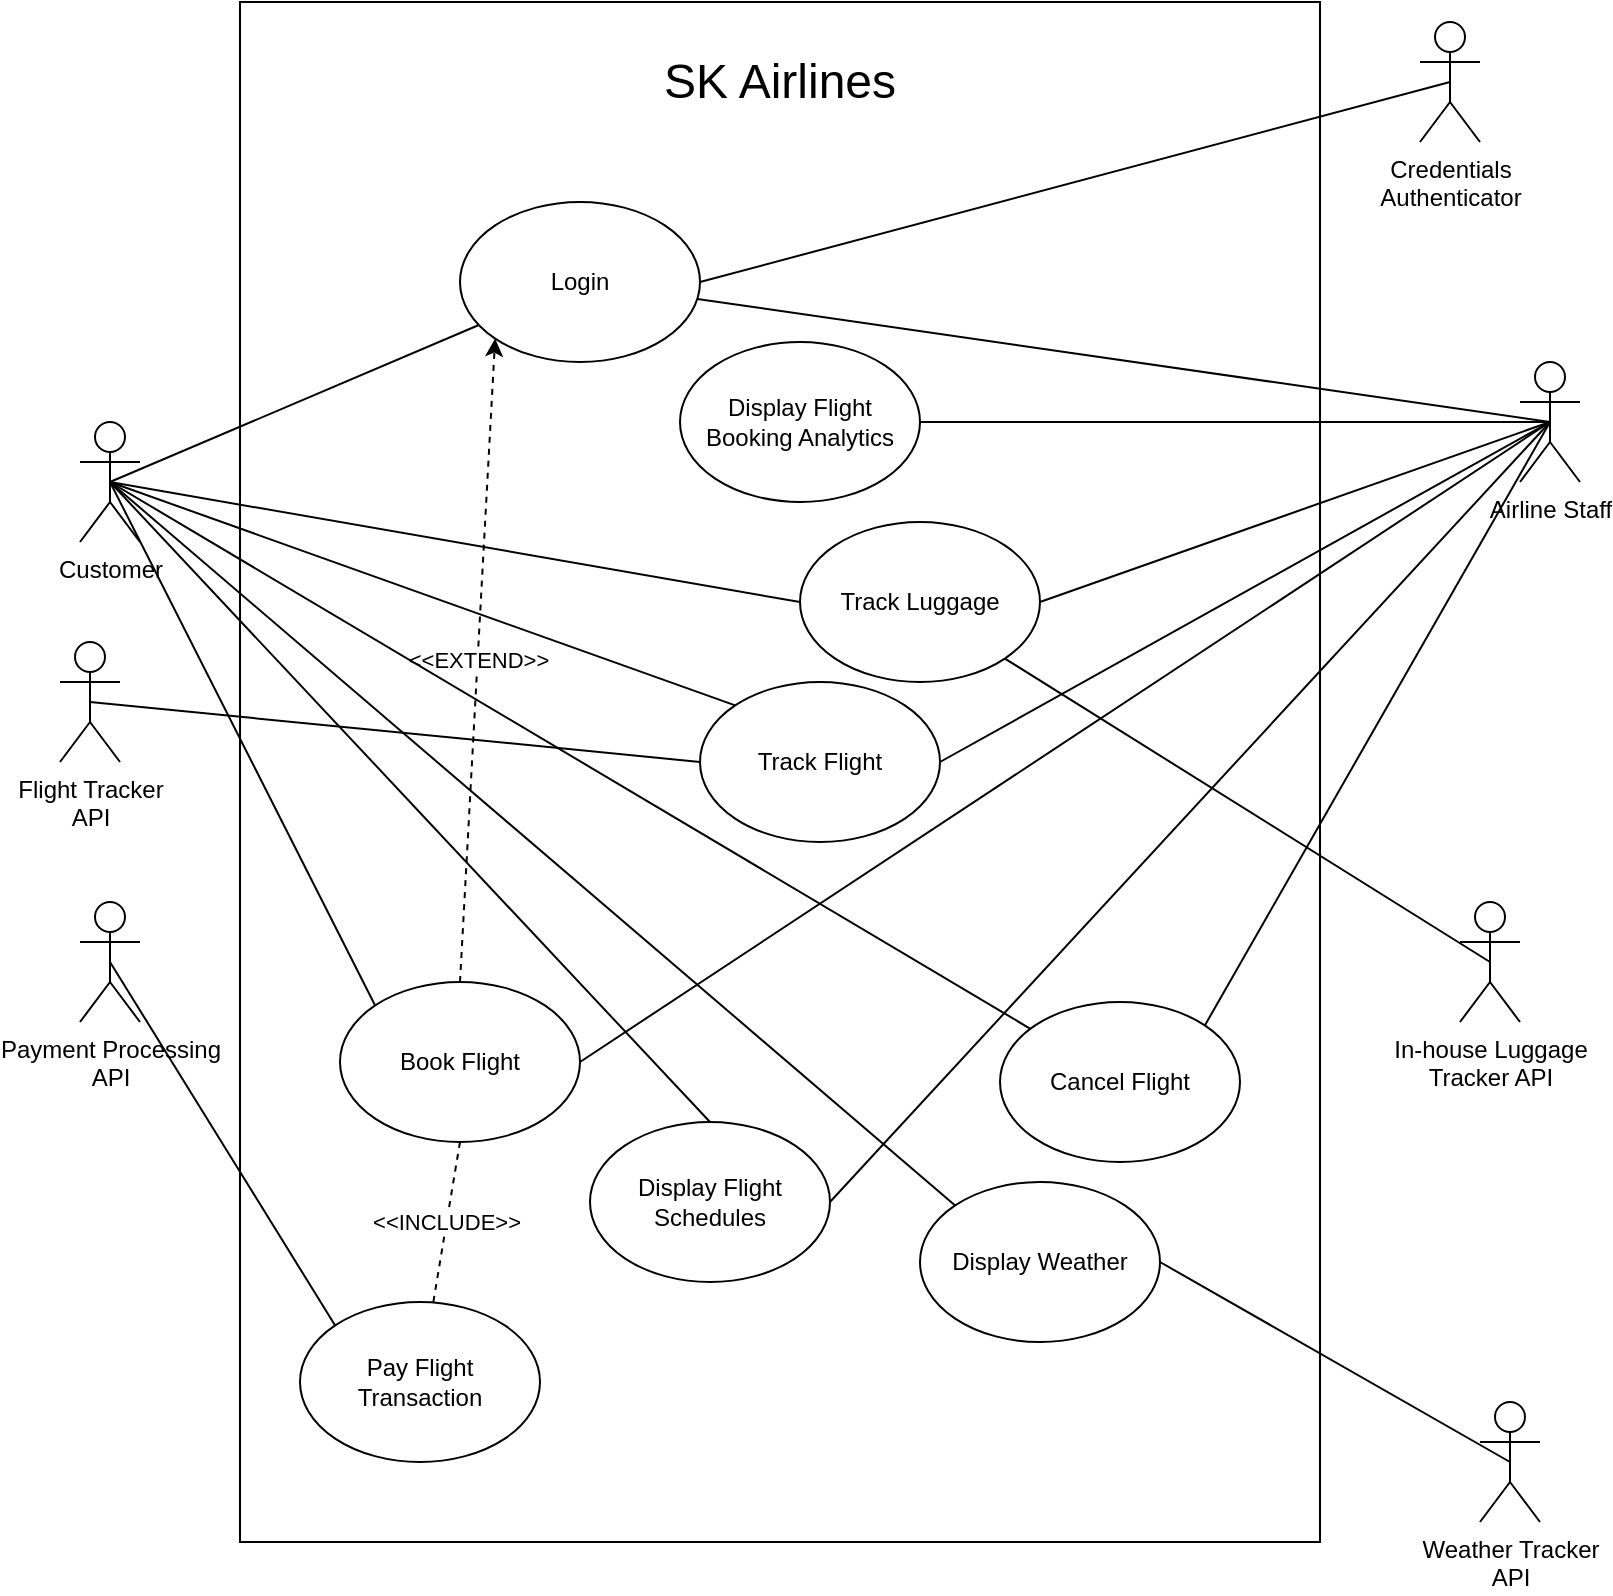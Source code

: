 <mxfile version="21.6.1" type="github">
  <diagram name="Page-1" id="8mqrGvHcFEWJXJVBc4Tt">
    <mxGraphModel dx="1500" dy="824" grid="1" gridSize="10" guides="1" tooltips="1" connect="1" arrows="1" fold="1" page="1" pageScale="1" pageWidth="850" pageHeight="1100" math="0" shadow="0">
      <root>
        <mxCell id="0" />
        <mxCell id="1" parent="0" />
        <mxCell id="418GbzC-R1QBylqEbf2J-47" value="" style="rounded=0;whiteSpace=wrap;html=1;fontStyle=1" parent="1" vertex="1">
          <mxGeometry x="130" y="140" width="540" height="770" as="geometry" />
        </mxCell>
        <mxCell id="418GbzC-R1QBylqEbf2J-10" value="Login" style="ellipse;whiteSpace=wrap;html=1;" parent="1" vertex="1">
          <mxGeometry x="240" y="240" width="120" height="80" as="geometry" />
        </mxCell>
        <mxCell id="ufkjEo-YJ6Al1PabEAxm-11" value="&amp;lt;&amp;lt;INCLUDE&amp;gt;&amp;gt;" style="rounded=0;orthogonalLoop=1;jettySize=auto;html=1;exitX=0.5;exitY=1;exitDx=0;exitDy=0;endArrow=none;endFill=0;dashed=1;" parent="1" source="418GbzC-R1QBylqEbf2J-12" target="418GbzC-R1QBylqEbf2J-15" edge="1">
          <mxGeometry relative="1" as="geometry" />
        </mxCell>
        <mxCell id="ufkjEo-YJ6Al1PabEAxm-16" value="&amp;lt;&amp;lt;EXTEND&amp;gt;&amp;gt;" style="rounded=0;orthogonalLoop=1;jettySize=auto;html=1;exitX=0.5;exitY=0;exitDx=0;exitDy=0;entryX=0;entryY=1;entryDx=0;entryDy=0;dashed=1;" parent="1" source="418GbzC-R1QBylqEbf2J-12" target="418GbzC-R1QBylqEbf2J-10" edge="1">
          <mxGeometry relative="1" as="geometry" />
        </mxCell>
        <mxCell id="418GbzC-R1QBylqEbf2J-12" value="Book Flight" style="ellipse;whiteSpace=wrap;html=1;" parent="1" vertex="1">
          <mxGeometry x="180" y="630" width="120" height="80" as="geometry" />
        </mxCell>
        <mxCell id="ufkjEo-YJ6Al1PabEAxm-8" style="rounded=0;orthogonalLoop=1;jettySize=auto;html=1;exitX=0;exitY=0;exitDx=0;exitDy=0;entryX=0.5;entryY=0.5;entryDx=0;entryDy=0;endArrow=none;endFill=0;entryPerimeter=0;" parent="1" source="418GbzC-R1QBylqEbf2J-14" target="418GbzC-R1QBylqEbf2J-21" edge="1">
          <mxGeometry relative="1" as="geometry" />
        </mxCell>
        <mxCell id="418GbzC-R1QBylqEbf2J-14" value="Track Flight" style="ellipse;whiteSpace=wrap;html=1;" parent="1" vertex="1">
          <mxGeometry x="360" y="480" width="120" height="80" as="geometry" />
        </mxCell>
        <mxCell id="418GbzC-R1QBylqEbf2J-15" value="Pay Flight Transaction" style="ellipse;whiteSpace=wrap;html=1;" parent="1" vertex="1">
          <mxGeometry x="160" y="790" width="120" height="80" as="geometry" />
        </mxCell>
        <mxCell id="ufkjEo-YJ6Al1PabEAxm-7" style="rounded=0;orthogonalLoop=1;jettySize=auto;html=1;endArrow=none;endFill=0;entryX=0.5;entryY=0.5;entryDx=0;entryDy=0;entryPerimeter=0;" parent="1" source="418GbzC-R1QBylqEbf2J-16" target="418GbzC-R1QBylqEbf2J-21" edge="1">
          <mxGeometry relative="1" as="geometry" />
        </mxCell>
        <mxCell id="418GbzC-R1QBylqEbf2J-16" value="Cancel Flight" style="ellipse;whiteSpace=wrap;html=1;" parent="1" vertex="1">
          <mxGeometry x="510" y="640" width="120" height="80" as="geometry" />
        </mxCell>
        <mxCell id="418GbzC-R1QBylqEbf2J-19" value="Display Flight Booking Analytics" style="ellipse;whiteSpace=wrap;html=1;" parent="1" vertex="1">
          <mxGeometry x="350" y="310" width="120" height="80" as="geometry" />
        </mxCell>
        <mxCell id="ufkjEo-YJ6Al1PabEAxm-10" style="rounded=0;orthogonalLoop=1;jettySize=auto;html=1;exitX=0.5;exitY=0;exitDx=0;exitDy=0;endArrow=none;endFill=0;entryX=0.5;entryY=0.5;entryDx=0;entryDy=0;entryPerimeter=0;" parent="1" source="418GbzC-R1QBylqEbf2J-20" target="418GbzC-R1QBylqEbf2J-21" edge="1">
          <mxGeometry relative="1" as="geometry" />
        </mxCell>
        <mxCell id="418GbzC-R1QBylqEbf2J-20" value="Display Flight Schedules" style="ellipse;whiteSpace=wrap;html=1;" parent="1" vertex="1">
          <mxGeometry x="305" y="700" width="120" height="80" as="geometry" />
        </mxCell>
        <mxCell id="ufkjEo-YJ6Al1PabEAxm-14" style="rounded=0;orthogonalLoop=1;jettySize=auto;html=1;exitX=0.5;exitY=0.5;exitDx=0;exitDy=0;exitPerimeter=0;endArrow=none;endFill=0;" parent="1" source="418GbzC-R1QBylqEbf2J-21" target="418GbzC-R1QBylqEbf2J-10" edge="1">
          <mxGeometry relative="1" as="geometry" />
        </mxCell>
        <mxCell id="ufkjEo-YJ6Al1PabEAxm-15" style="rounded=0;orthogonalLoop=1;jettySize=auto;html=1;exitX=0.5;exitY=0.5;exitDx=0;exitDy=0;exitPerimeter=0;entryX=0;entryY=0;entryDx=0;entryDy=0;endArrow=none;endFill=0;" parent="1" source="418GbzC-R1QBylqEbf2J-21" target="418GbzC-R1QBylqEbf2J-12" edge="1">
          <mxGeometry relative="1" as="geometry" />
        </mxCell>
        <mxCell id="418GbzC-R1QBylqEbf2J-21" value="Customer" style="shape=umlActor;verticalLabelPosition=bottom;verticalAlign=top;html=1;outlineConnect=0;" parent="1" vertex="1">
          <mxGeometry x="50" y="350" width="30" height="60" as="geometry" />
        </mxCell>
        <mxCell id="ufkjEo-YJ6Al1PabEAxm-18" style="rounded=0;orthogonalLoop=1;jettySize=auto;html=1;exitX=0.5;exitY=0.5;exitDx=0;exitDy=0;exitPerimeter=0;endArrow=none;endFill=0;" parent="1" source="418GbzC-R1QBylqEbf2J-41" target="418GbzC-R1QBylqEbf2J-10" edge="1">
          <mxGeometry relative="1" as="geometry" />
        </mxCell>
        <mxCell id="ufkjEo-YJ6Al1PabEAxm-23" style="rounded=0;orthogonalLoop=1;jettySize=auto;html=1;exitX=0.5;exitY=0.5;exitDx=0;exitDy=0;exitPerimeter=0;endArrow=none;endFill=0;" parent="1" source="418GbzC-R1QBylqEbf2J-41" target="418GbzC-R1QBylqEbf2J-19" edge="1">
          <mxGeometry relative="1" as="geometry">
            <mxPoint x="552.426" y="391.716" as="targetPoint" />
          </mxGeometry>
        </mxCell>
        <mxCell id="418GbzC-R1QBylqEbf2J-41" value="Airline Staff" style="shape=umlActor;verticalLabelPosition=bottom;verticalAlign=top;html=1;outlineConnect=0;" parent="1" vertex="1">
          <mxGeometry x="770" y="320" width="30" height="60" as="geometry" />
        </mxCell>
        <mxCell id="418GbzC-R1QBylqEbf2J-48" value="&lt;font style=&quot;font-size: 24px;&quot;&gt;SK Airlines&lt;/font&gt;" style="text;html=1;strokeColor=none;fillColor=none;align=center;verticalAlign=middle;whiteSpace=wrap;rounded=0;" parent="1" vertex="1">
          <mxGeometry x="335" y="165" width="130" height="30" as="geometry" />
        </mxCell>
        <mxCell id="ufkjEo-YJ6Al1PabEAxm-17" style="rounded=0;orthogonalLoop=1;jettySize=auto;html=1;exitX=0.5;exitY=0.5;exitDx=0;exitDy=0;exitPerimeter=0;entryX=1;entryY=0.5;entryDx=0;entryDy=0;endArrow=none;endFill=0;" parent="1" source="XhT_t0hZH7w9sqAJMHFw-1" target="418GbzC-R1QBylqEbf2J-10" edge="1">
          <mxGeometry relative="1" as="geometry" />
        </mxCell>
        <mxCell id="XhT_t0hZH7w9sqAJMHFw-1" value="Credentials&lt;br&gt;Authenticator" style="shape=umlActor;verticalLabelPosition=bottom;verticalAlign=top;html=1;outlineConnect=0;" parent="1" vertex="1">
          <mxGeometry x="720" y="150" width="30" height="60" as="geometry" />
        </mxCell>
        <mxCell id="ufkjEo-YJ6Al1PabEAxm-27" style="rounded=0;orthogonalLoop=1;jettySize=auto;html=1;exitX=0.5;exitY=0.5;exitDx=0;exitDy=0;exitPerimeter=0;entryX=0;entryY=0;entryDx=0;entryDy=0;endArrow=none;endFill=0;" parent="1" source="XhT_t0hZH7w9sqAJMHFw-3" target="418GbzC-R1QBylqEbf2J-15" edge="1">
          <mxGeometry relative="1" as="geometry" />
        </mxCell>
        <mxCell id="XhT_t0hZH7w9sqAJMHFw-3" value="Payment Processing&lt;br&gt;API" style="shape=umlActor;verticalLabelPosition=bottom;verticalAlign=top;html=1;outlineConnect=0;" parent="1" vertex="1">
          <mxGeometry x="50" y="590" width="30" height="60" as="geometry" />
        </mxCell>
        <mxCell id="ufkjEo-YJ6Al1PabEAxm-22" style="rounded=0;orthogonalLoop=1;jettySize=auto;html=1;exitX=0.5;exitY=0.5;exitDx=0;exitDy=0;exitPerimeter=0;endArrow=none;endFill=0;entryX=0;entryY=0.5;entryDx=0;entryDy=0;" parent="1" source="XhT_t0hZH7w9sqAJMHFw-7" target="418GbzC-R1QBylqEbf2J-14" edge="1">
          <mxGeometry relative="1" as="geometry" />
        </mxCell>
        <mxCell id="XhT_t0hZH7w9sqAJMHFw-7" value="Flight Tracker&lt;br&gt;API" style="shape=umlActor;verticalLabelPosition=bottom;verticalAlign=top;html=1;outlineConnect=0;" parent="1" vertex="1">
          <mxGeometry x="40" y="460" width="30" height="60" as="geometry" />
        </mxCell>
        <mxCell id="ufkjEo-YJ6Al1PabEAxm-9" style="rounded=0;orthogonalLoop=1;jettySize=auto;html=1;exitX=0;exitY=0.5;exitDx=0;exitDy=0;entryX=0.5;entryY=0.5;entryDx=0;entryDy=0;endArrow=none;endFill=0;entryPerimeter=0;" parent="1" source="ufkjEo-YJ6Al1PabEAxm-6" target="418GbzC-R1QBylqEbf2J-21" edge="1">
          <mxGeometry relative="1" as="geometry" />
        </mxCell>
        <mxCell id="ufkjEo-YJ6Al1PabEAxm-6" value="Track Luggage" style="ellipse;whiteSpace=wrap;html=1;" parent="1" vertex="1">
          <mxGeometry x="410" y="400" width="120" height="80" as="geometry" />
        </mxCell>
        <mxCell id="ufkjEo-YJ6Al1PabEAxm-29" style="rounded=0;orthogonalLoop=1;jettySize=auto;html=1;exitX=0.5;exitY=0.5;exitDx=0;exitDy=0;exitPerimeter=0;entryX=1;entryY=1;entryDx=0;entryDy=0;endArrow=none;endFill=0;" parent="1" source="ufkjEo-YJ6Al1PabEAxm-28" target="ufkjEo-YJ6Al1PabEAxm-6" edge="1">
          <mxGeometry relative="1" as="geometry" />
        </mxCell>
        <mxCell id="ufkjEo-YJ6Al1PabEAxm-28" value="In-house Luggage&lt;br&gt;Tracker API" style="shape=umlActor;verticalLabelPosition=bottom;verticalAlign=top;html=1;outlineConnect=0;" parent="1" vertex="1">
          <mxGeometry x="740" y="590" width="30" height="60" as="geometry" />
        </mxCell>
        <mxCell id="ufkjEo-YJ6Al1PabEAxm-38" style="rounded=0;orthogonalLoop=1;jettySize=auto;html=1;exitX=0.5;exitY=0.5;exitDx=0;exitDy=0;exitPerimeter=0;entryX=1;entryY=0.5;entryDx=0;entryDy=0;endArrow=none;endFill=0;" parent="1" source="ufkjEo-YJ6Al1PabEAxm-30" target="ufkjEo-YJ6Al1PabEAxm-31" edge="1">
          <mxGeometry relative="1" as="geometry" />
        </mxCell>
        <mxCell id="ufkjEo-YJ6Al1PabEAxm-30" value="Weather Tracker&lt;br&gt;API" style="shape=umlActor;verticalLabelPosition=bottom;verticalAlign=top;html=1;outlineConnect=0;" parent="1" vertex="1">
          <mxGeometry x="750" y="840" width="30" height="60" as="geometry" />
        </mxCell>
        <mxCell id="ufkjEo-YJ6Al1PabEAxm-32" style="rounded=0;orthogonalLoop=1;jettySize=auto;html=1;exitX=0;exitY=0;exitDx=0;exitDy=0;endArrow=none;endFill=0;entryX=0.5;entryY=0.5;entryDx=0;entryDy=0;entryPerimeter=0;" parent="1" source="ufkjEo-YJ6Al1PabEAxm-31" edge="1" target="418GbzC-R1QBylqEbf2J-21">
          <mxGeometry relative="1" as="geometry">
            <mxPoint x="380" y="560" as="targetPoint" />
          </mxGeometry>
        </mxCell>
        <mxCell id="ufkjEo-YJ6Al1PabEAxm-31" value="Display Weather" style="ellipse;whiteSpace=wrap;html=1;" parent="1" vertex="1">
          <mxGeometry x="470" y="730" width="120" height="80" as="geometry" />
        </mxCell>
        <mxCell id="pQHK-4A6MDw5k9ros_Pi-3" style="rounded=0;orthogonalLoop=1;jettySize=auto;html=1;endArrow=none;endFill=0;entryX=1;entryY=0.5;entryDx=0;entryDy=0;exitX=0.5;exitY=0.5;exitDx=0;exitDy=0;exitPerimeter=0;" edge="1" parent="1" source="418GbzC-R1QBylqEbf2J-41" target="ufkjEo-YJ6Al1PabEAxm-6">
          <mxGeometry relative="1" as="geometry">
            <mxPoint x="740" y="420" as="sourcePoint" />
            <mxPoint x="519" y="406" as="targetPoint" />
          </mxGeometry>
        </mxCell>
        <mxCell id="pQHK-4A6MDw5k9ros_Pi-5" style="rounded=0;orthogonalLoop=1;jettySize=auto;html=1;exitX=0.5;exitY=0.5;exitDx=0;exitDy=0;exitPerimeter=0;endArrow=none;endFill=0;entryX=1;entryY=0.5;entryDx=0;entryDy=0;" edge="1" parent="1" source="418GbzC-R1QBylqEbf2J-41" target="418GbzC-R1QBylqEbf2J-14">
          <mxGeometry relative="1" as="geometry">
            <mxPoint x="796" y="514" as="sourcePoint" />
            <mxPoint x="560" y="490" as="targetPoint" />
          </mxGeometry>
        </mxCell>
        <mxCell id="pQHK-4A6MDw5k9ros_Pi-6" style="rounded=0;orthogonalLoop=1;jettySize=auto;html=1;exitX=0.5;exitY=0.5;exitDx=0;exitDy=0;exitPerimeter=0;endArrow=none;endFill=0;entryX=1;entryY=0;entryDx=0;entryDy=0;" edge="1" parent="1" source="418GbzC-R1QBylqEbf2J-41" target="418GbzC-R1QBylqEbf2J-16">
          <mxGeometry relative="1" as="geometry">
            <mxPoint x="785" y="460" as="sourcePoint" />
            <mxPoint x="549" y="436" as="targetPoint" />
          </mxGeometry>
        </mxCell>
        <mxCell id="pQHK-4A6MDw5k9ros_Pi-7" style="rounded=0;orthogonalLoop=1;jettySize=auto;html=1;exitX=0.5;exitY=0.5;exitDx=0;exitDy=0;exitPerimeter=0;endArrow=none;endFill=0;entryX=1;entryY=0.5;entryDx=0;entryDy=0;" edge="1" parent="1" source="418GbzC-R1QBylqEbf2J-41" target="418GbzC-R1QBylqEbf2J-20">
          <mxGeometry relative="1" as="geometry">
            <mxPoint x="795" y="470" as="sourcePoint" />
            <mxPoint x="559" y="446" as="targetPoint" />
          </mxGeometry>
        </mxCell>
        <mxCell id="pQHK-4A6MDw5k9ros_Pi-9" style="rounded=0;orthogonalLoop=1;jettySize=auto;html=1;exitX=0.5;exitY=0.5;exitDx=0;exitDy=0;exitPerimeter=0;endArrow=none;endFill=0;entryX=1;entryY=0.5;entryDx=0;entryDy=0;" edge="1" parent="1" source="418GbzC-R1QBylqEbf2J-41" target="418GbzC-R1QBylqEbf2J-12">
          <mxGeometry relative="1" as="geometry">
            <mxPoint x="805" y="480" as="sourcePoint" />
            <mxPoint x="569" y="456" as="targetPoint" />
          </mxGeometry>
        </mxCell>
      </root>
    </mxGraphModel>
  </diagram>
</mxfile>
